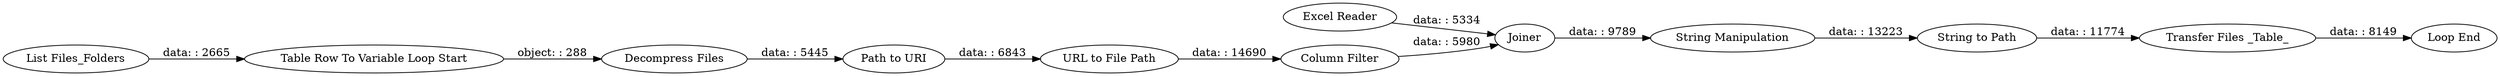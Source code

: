 digraph {
	"-2046065503804299638_1" [label="Excel Reader"]
	"-2046065503804299638_7" [label="Column Filter"]
	"-2046065503804299638_11" [label="List Files_Folders"]
	"-2046065503804299638_4" [label="Transfer Files _Table_"]
	"-2046065503804299638_5" [label="Path to URI"]
	"-2046065503804299638_8" [label=Joiner]
	"-2046065503804299638_10" [label="String to Path"]
	"-2046065503804299638_6" [label="URL to File Path"]
	"-2046065503804299638_13" [label="Loop End"]
	"-2046065503804299638_9" [label="String Manipulation"]
	"-2046065503804299638_12" [label="Table Row To Variable Loop Start"]
	"-2046065503804299638_2" [label="Decompress Files"]
	"-2046065503804299638_8" -> "-2046065503804299638_9" [label="data: : 9789"]
	"-2046065503804299638_5" -> "-2046065503804299638_6" [label="data: : 6843"]
	"-2046065503804299638_6" -> "-2046065503804299638_7" [label="data: : 14690"]
	"-2046065503804299638_2" -> "-2046065503804299638_5" [label="data: : 5445"]
	"-2046065503804299638_4" -> "-2046065503804299638_13" [label="data: : 8149"]
	"-2046065503804299638_12" -> "-2046065503804299638_2" [label="object: : 288"]
	"-2046065503804299638_1" -> "-2046065503804299638_8" [label="data: : 5334"]
	"-2046065503804299638_9" -> "-2046065503804299638_10" [label="data: : 13223"]
	"-2046065503804299638_7" -> "-2046065503804299638_8" [label="data: : 5980"]
	"-2046065503804299638_11" -> "-2046065503804299638_12" [label="data: : 2665"]
	"-2046065503804299638_10" -> "-2046065503804299638_4" [label="data: : 11774"]
	rankdir=LR
}
